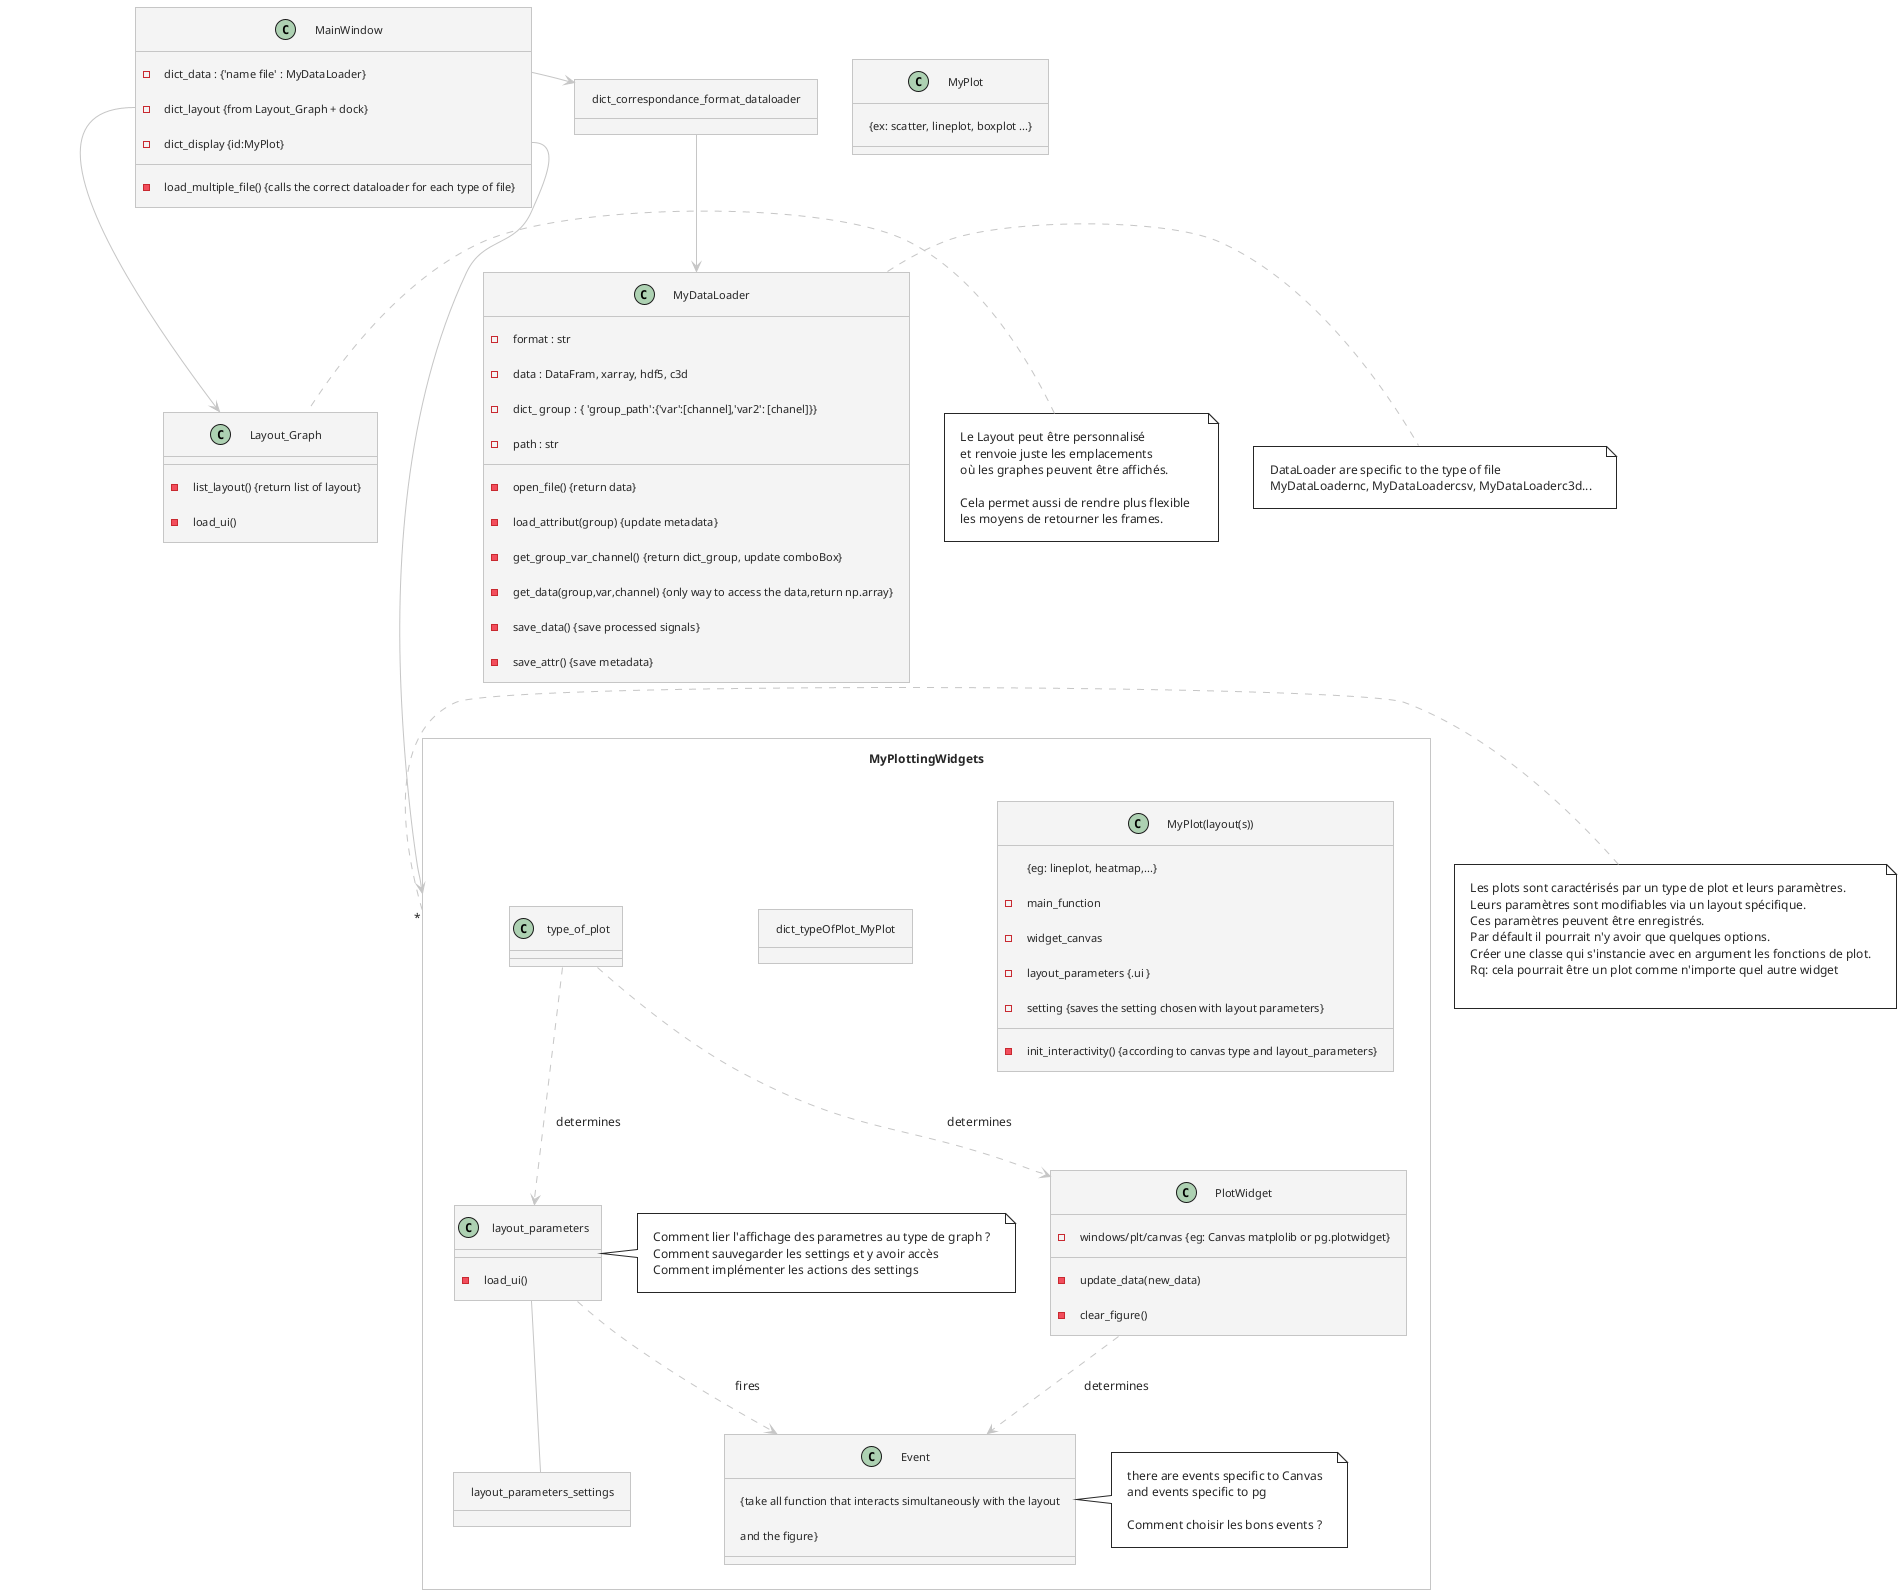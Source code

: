 @startuml
!theme carbon-gray
'class Parameters_win'

/'
Pour l'instant la fenêtre principale a une liste de graph 
propre à chaque layout affiché
sur lesquels les données sont affichées et changées en fonction du type
En supposant donc que tout s'affiche sur un Multiplotwidget

Changement de paradigme
La fenetre principale a une liste des types d'affichages souhaitées
chaques affichage à une fenêtre qui lui est propre

avant 
dict_display {id: graph } 
MainWindow --> graph
class graph{
    multiplot
    plot
}

desormais
dict_display {id: <s> graph </s> type } 

'/

class MainWindow{
    - dict_data : {'name file' : MyDataLoader}
    - dict_layout {from Layout_Graph + dock}
    - dict_display {id:MyPlot}
    - load_multiple_file() {calls the correct dataloader for each type of file}
}

object dict_correspondance_format_dataloader

class MyDataLoader{
    - format : str
    - data : DataFram, xarray, hdf5, c3d
    - dict_ group : { 'group_path':{'var':[channel],'var2': [chanel]}}
    - path : str
    - open_file() {return data}
    - load_attribut(group) {update metadata}
    - get_group_var_channel() {return dict_group, update comboBox}
    - get_data(group,var,channel) {only way to access the data,return np.array}
    - save_data() {save processed signals}
    - save_attr() {save metadata}
}
note right
DataLoader are specific to the type of file
MyDataLoadernc, MyDataLoadercsv, MyDataLoaderc3d...
end note

class Layout_Graph{
    - list_layout() {return list of layout}
    - load_ui()
}
note left
Le Layout peut être personnalisé
et renvoie juste les emplacements 
où les graphes peuvent être affichés.

Cela permet aussi de rendre plus flexible 
les moyens de retourner les frames.
end note




class MyPlot{
    {ex: scatter, lineplot, boxplot ...}
}

' class MyMultiPlotWidget{
'     - id 
'     - parent {MainWindow}
'     - plot
'     - parameters
' }

MainWindow::dict_layout --> Layout_Graph
MainWindow::dict_display  --->"*" MyPlottingWidgets
MainWindow::data  -> dict_correspondance_format_dataloader
dict_correspondance_format_dataloader --> MyDataLoader


' type_of_plot --> MyMultiPlotWidget : if timeseries
' type_of_plot --> MyCanvasMatPlt : if statistic

' MyCanvasMatPlt --|> Matplotlib_Canvas : inheritance
' MyMultiPlotWidget --|> pg_MultiPlotWidget : inheritance



package MyPlottingWidgets <<Rectangle>> {

class MyPlot(layout(s)){
    {eg: lineplot, heatmap,...}
    - main_function
    - widget_canvas
    - layout_parameters {.ui }
    - setting {saves the setting chosen with layout parameters}
    - init_interactivity() {according to canvas type and layout_parameters}
}
'Il pourrait y avoir une classe type pour ploter les timeseries par exemple
'classe de laquelle pourraient dériver, des plots comme, lineplot,psd


object dict_typeOfPlot_MyPlot

class PlotWidget{
    - windows/plt/canvas {eg: Canvas matplolib or pg.plotwidget}
    - update_data(new_data)
    - clear_figure()
}

class layout_parameters{
    - load_ui()
}
note right
Comment lier l'affichage des parametres au type de graph ?
Comment sauvegarder les settings et y avoir accès
Comment implémenter les actions des settings
end note

object layout_parameters_settings
class Event{
    {take all function that interacts simultaneously with the layout 
    and the figure}
}
note right of Event
there are events specific to Canvas
and events specific to pg

Comment choisir les bons events ?
end note

type_of_plot ..> PlotWidget : determines
type_of_plot ..> layout_parameters : determines
PlotWidget ..> Event : determines
layout_parameters ..> Event : fires
layout_parameters -- layout_parameters_settings
}
note left of MyPlottingWidgets
Les plots sont caractérisés par un type de plot et leurs paramètres.
Leurs paramètres sont modifiables via un layout spécifique.
Ces paramètres peuvent être enregistrés.
Par défault il pourrait n'y avoir que quelques options.
Créer une classe qui s'instancie avec en argument les fonctions de plot.
Rq: cela pourrait être un plot comme n'importe quel autre widget

end note

@enduml
